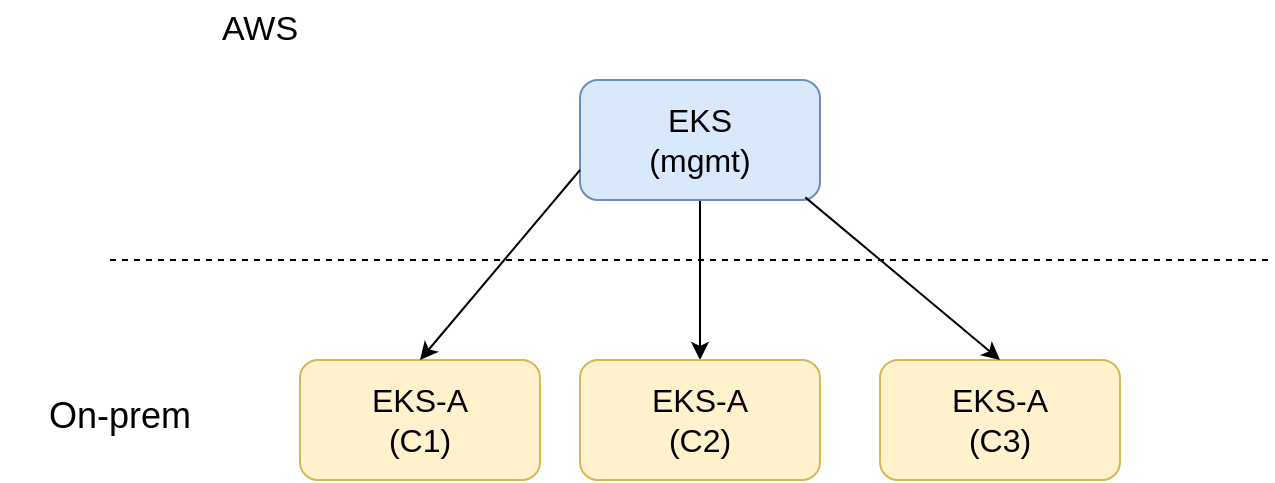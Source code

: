 <mxfile version="24.7.12">
  <diagram name="Page-1" id="7FBlN8D6lcN6vvpXSLq2">
    <mxGraphModel dx="1807" dy="1552" grid="1" gridSize="10" guides="1" tooltips="1" connect="1" arrows="1" fold="1" page="1" pageScale="1" pageWidth="850" pageHeight="1100" math="0" shadow="0">
      <root>
        <mxCell id="0" />
        <mxCell id="1" parent="0" />
        <mxCell id="4wy3UsGIEZK7MU4rlsUu-7" style="edgeStyle=orthogonalEdgeStyle;rounded=0;orthogonalLoop=1;jettySize=auto;html=1;exitX=0.5;exitY=1;exitDx=0;exitDy=0;" edge="1" parent="1" source="4wy3UsGIEZK7MU4rlsUu-1" target="4wy3UsGIEZK7MU4rlsUu-4">
          <mxGeometry relative="1" as="geometry" />
        </mxCell>
        <mxCell id="4wy3UsGIEZK7MU4rlsUu-1" value="EKS&lt;br style=&quot;font-size: 16px;&quot;&gt;(mgmt)" style="rounded=1;whiteSpace=wrap;html=1;fillColor=#dae8fc;strokeColor=#6c8ebf;fontSize=16;" vertex="1" parent="1">
          <mxGeometry x="370" y="270" width="120" height="60" as="geometry" />
        </mxCell>
        <mxCell id="4wy3UsGIEZK7MU4rlsUu-3" value="EKS-A&lt;br style=&quot;font-size: 16px;&quot;&gt;(C1)" style="rounded=1;whiteSpace=wrap;html=1;fillColor=#fff2cc;strokeColor=#d6b656;fontSize=16;" vertex="1" parent="1">
          <mxGeometry x="230" y="410" width="120" height="60" as="geometry" />
        </mxCell>
        <mxCell id="4wy3UsGIEZK7MU4rlsUu-4" value="EKS-A&lt;br style=&quot;font-size: 16px;&quot;&gt;(C2)" style="rounded=1;whiteSpace=wrap;html=1;fillColor=#fff2cc;strokeColor=#d6b656;fontSize=16;" vertex="1" parent="1">
          <mxGeometry x="370" y="410" width="120" height="60" as="geometry" />
        </mxCell>
        <mxCell id="4wy3UsGIEZK7MU4rlsUu-5" value="EKS-A&lt;br style=&quot;font-size: 16px;&quot;&gt;(C3)" style="rounded=1;whiteSpace=wrap;html=1;fillColor=#fff2cc;strokeColor=#d6b656;fontSize=16;" vertex="1" parent="1">
          <mxGeometry x="520" y="410" width="120" height="60" as="geometry" />
        </mxCell>
        <mxCell id="4wy3UsGIEZK7MU4rlsUu-6" value="" style="endArrow=classic;html=1;rounded=0;exitX=0;exitY=0.75;exitDx=0;exitDy=0;entryX=0.5;entryY=0;entryDx=0;entryDy=0;" edge="1" parent="1" source="4wy3UsGIEZK7MU4rlsUu-1" target="4wy3UsGIEZK7MU4rlsUu-3">
          <mxGeometry width="50" height="50" relative="1" as="geometry">
            <mxPoint x="400" y="810" as="sourcePoint" />
            <mxPoint x="450" y="760" as="targetPoint" />
          </mxGeometry>
        </mxCell>
        <mxCell id="4wy3UsGIEZK7MU4rlsUu-8" value="" style="endArrow=classic;html=1;rounded=0;exitX=0.939;exitY=0.978;exitDx=0;exitDy=0;exitPerimeter=0;entryX=0.5;entryY=0;entryDx=0;entryDy=0;" edge="1" parent="1" source="4wy3UsGIEZK7MU4rlsUu-1" target="4wy3UsGIEZK7MU4rlsUu-5">
          <mxGeometry width="50" height="50" relative="1" as="geometry">
            <mxPoint x="500" y="350" as="sourcePoint" />
            <mxPoint x="550" y="300" as="targetPoint" />
          </mxGeometry>
        </mxCell>
        <mxCell id="4wy3UsGIEZK7MU4rlsUu-12" value="" style="endArrow=none;dashed=1;html=1;rounded=0;" edge="1" parent="1">
          <mxGeometry width="50" height="50" relative="1" as="geometry">
            <mxPoint x="135" y="360" as="sourcePoint" />
            <mxPoint x="715" y="360" as="targetPoint" />
          </mxGeometry>
        </mxCell>
        <mxCell id="4wy3UsGIEZK7MU4rlsUu-13" value="AWS" style="text;html=1;align=center;verticalAlign=middle;whiteSpace=wrap;rounded=0;fontSize=17;" vertex="1" parent="1">
          <mxGeometry x="180" y="230" width="60" height="30" as="geometry" />
        </mxCell>
        <mxCell id="4wy3UsGIEZK7MU4rlsUu-14" value="On-prem" style="text;html=1;align=center;verticalAlign=middle;whiteSpace=wrap;rounded=0;fontSize=18;" vertex="1" parent="1">
          <mxGeometry x="80" y="425" width="120" height="25" as="geometry" />
        </mxCell>
      </root>
    </mxGraphModel>
  </diagram>
</mxfile>
